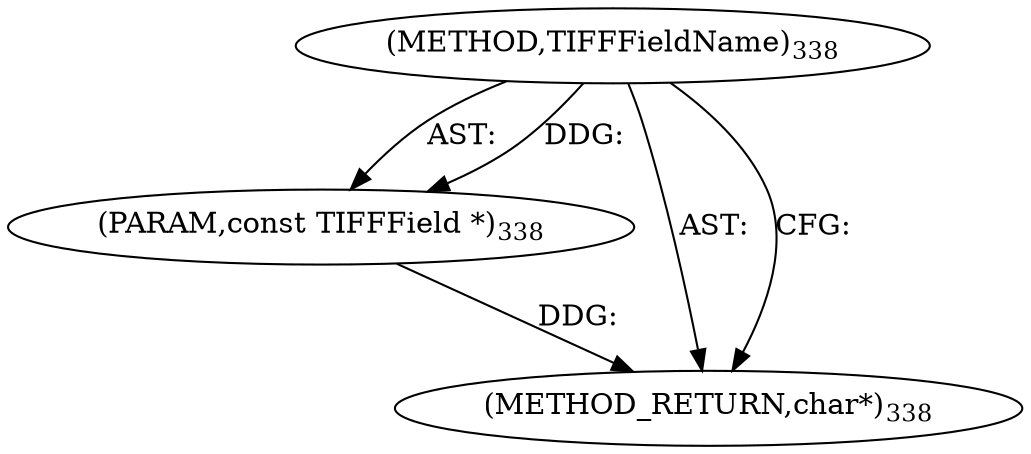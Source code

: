 digraph "TIFFFieldName" {  
"8439" [label = <(METHOD,TIFFFieldName)<SUB>338</SUB>> ]
"8440" [label = <(PARAM,const TIFFField *)<SUB>338</SUB>> ]
"8441" [label = <(METHOD_RETURN,char*)<SUB>338</SUB>> ]
  "8439" -> "8440"  [ label = "AST: "] 
  "8439" -> "8441"  [ label = "AST: "] 
  "8439" -> "8441"  [ label = "CFG: "] 
  "8440" -> "8441"  [ label = "DDG: "] 
  "8439" -> "8440"  [ label = "DDG: "] 
}
